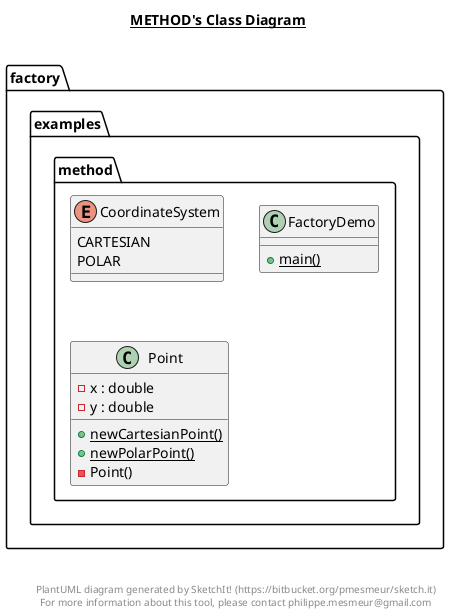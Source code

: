 @startuml

title __METHOD's Class Diagram__\n

  namespace factory.examples.method {
    enum CoordinateSystem {
      CARTESIAN
      POLAR
    }
  }
  

  namespace factory.examples.method {
    class factory.examples.method.FactoryDemo {
        {static} + main()
    }
  }
  

  namespace factory.examples.method {
    class factory.examples.method.Point {
        - x : double
        - y : double
        {static} + newCartesianPoint()
        {static} + newPolarPoint()
        - Point()
    }
  }
  



right footer


PlantUML diagram generated by SketchIt! (https://bitbucket.org/pmesmeur/sketch.it)
For more information about this tool, please contact philippe.mesmeur@gmail.com
endfooter

@enduml
